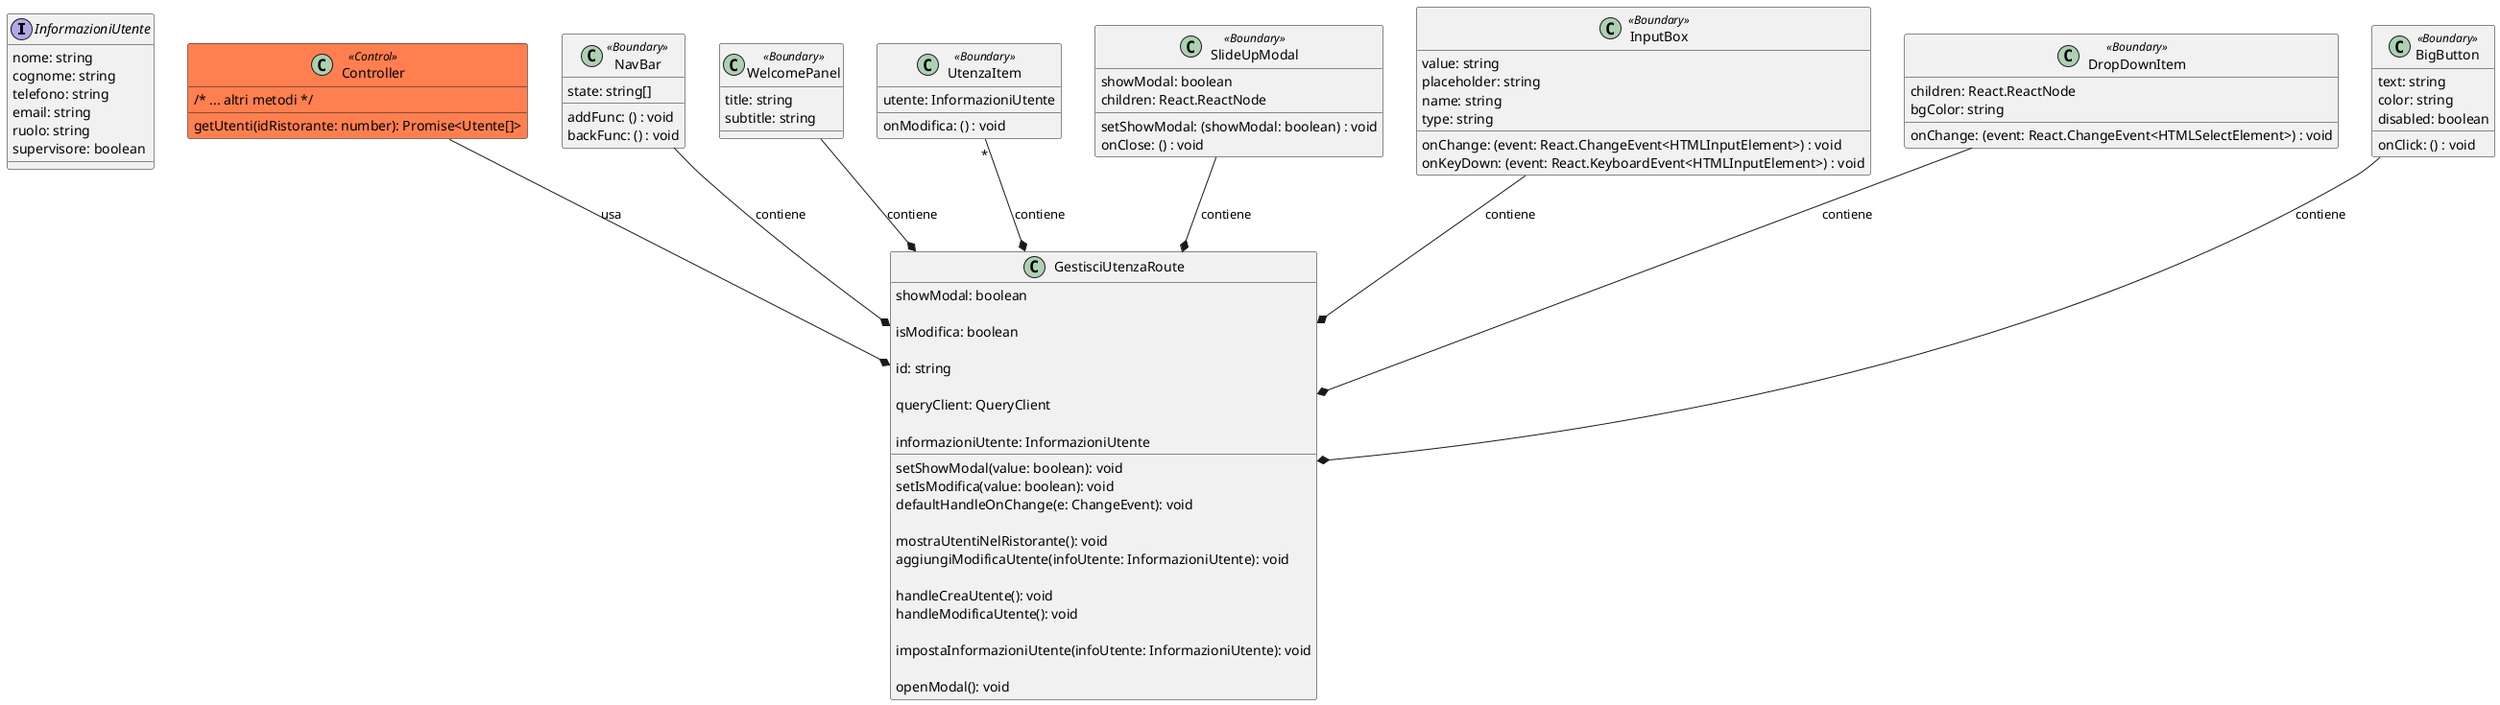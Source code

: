 @startuml

interface InformazioniUtente {
	nome: string
	cognome: string
	telefono: string
	email: string
	ruolo: string
	supervisore: boolean
}

class Controller <<Control>> #coral{
  /* ... altri metodi */
  getUtenti(idRistorante: number): Promise<Utente[]>
}

class GestisciUtenzaRoute {
  showModal: boolean
  setShowModal(value: boolean): void

  isModifica: boolean
  setIsModifica(value: boolean): void

  id: string
  
  queryClient: QueryClient

  informazioniUtente: InformazioniUtente

  defaultHandleOnChange(e: ChangeEvent): void

  mostraUtentiNelRistorante(): void
  aggiungiModificaUtente(infoUtente: InformazioniUtente): void

  handleCreaUtente(): void
  handleModificaUtente(): void

  impostaInformazioniUtente(infoUtente: InformazioniUtente): void

  openModal(): void
}

class NavBar <<Boundary>> {

	addFunc: () : void
	backFunc: () : void
	state: string[]
}

class WelcomePanel <<Boundary>> {

  title: string
	subtitle: string

}

class UtenzaItem <<Boundary>> {

	utente: InformazioniUtente
	onModifica: () : void

}

class SlideUpModal <<Boundary>> {

	showModal: boolean
	setShowModal: (showModal: boolean) : void
	children: React.ReactNode
	onClose: () : void

}

class InputBox <<Boundary>> {

	value: string
	placeholder: string
	name: string
	type: string
	onChange: (event: React.ChangeEvent<HTMLInputElement>) : void
	onKeyDown: (event: React.KeyboardEvent<HTMLInputElement>) : void

}

class DropDownItem <<Boundary>> {

  children: React.ReactNode
  onChange: (event: React.ChangeEvent<HTMLSelectElement>) : void
  bgColor: string

}

class BigButton <<Boundary>> {

  onClick: () : void
  text: string
  color: string
  disabled: boolean

}

BigButton--* GestisciUtenzaRoute : contiene
InputBox --* GestisciUtenzaRoute : contiene
SlideUpModal --* GestisciUtenzaRoute : contiene
WelcomePanel--* GestisciUtenzaRoute : contiene
NavBar --* GestisciUtenzaRoute : contiene

DropDownItem --* GestisciUtenzaRoute : contiene
UtenzaItem "*"--* GestisciUtenzaRoute : contiene
Controller --* GestisciUtenzaRoute : usa

@enduml
